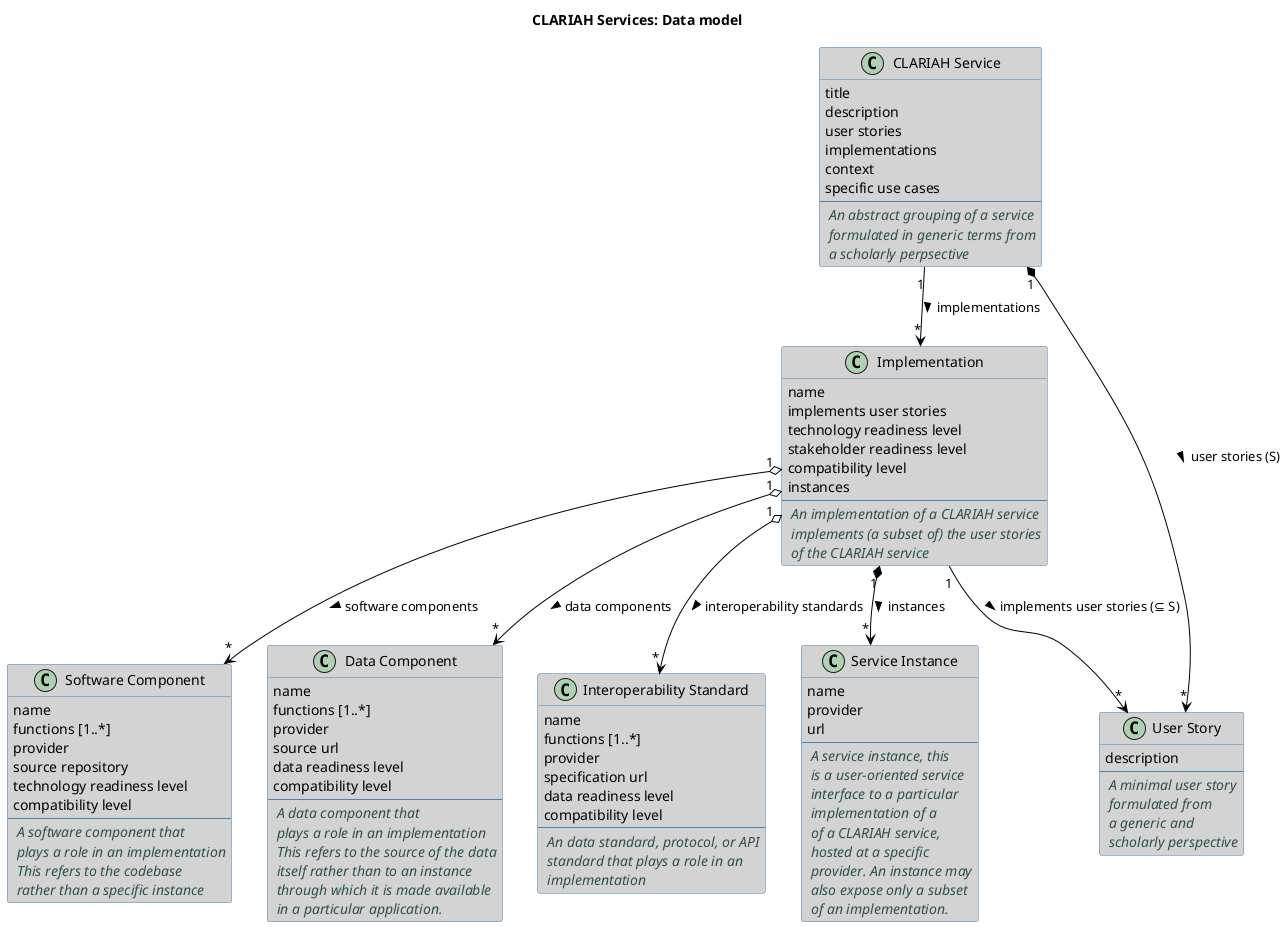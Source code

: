 @startuml


skinparam class {
    HeaderBackgroundColor LightSteelBlue
    BackgroundColor LightGray
    ArrowColor Black
    BorderColor SteelBlue
}

title "CLARIAH Services: Data model"


together {

    class "CLARIAH Service" {
        title
        description
        user stories
        implementations
        context
        specific use cases
        --
        <font color="DarkSlateGray"><i> An abstract grouping of a service</i>
        <font color="DarkSlateGray"><i> formulated in generic terms from</i>
        <font color="DarkSlateGray"><i> a scholarly perpsective</i>
    }


    class Implementation {
        name
        implements user stories
        technology readiness level
        stakeholder readiness level
        compatibility level
        instances
        --
        <font color="DarkSlateGray"><i> An implementation of a CLARIAH service
        <font color="DarkSlateGray"><i> implements (a subset of) the user stories
        <font color="DarkSlateGray"><i> of the CLARIAH service
    }


    class "Service Instance" {
        name
        provider
        url
        --
        <font color="DarkSlateGray"><i> A service instance, this
        <font color="DarkSlateGray"><i> is a user-oriented service
        <font color="DarkSlateGray"><i> interface to a particular
        <font color="DarkSlateGray"><i> implementation of a
        <font color="DarkSlateGray"><i> of a CLARIAH service,
        <font color="DarkSlateGray"><i> hosted at a specific
        <font color="DarkSlateGray"><i> provider. An instance may
        <font color="DarkSlateGray"><i> also expose only a subset
        <font color="DarkSlateGray"><i> of an implementation.
    }

}


class "User Story" {
    description
    --
    <font color="DarkSlateGray"><i> A minimal user story</i>
    <font color="DarkSlateGray"><i> formulated from</i>
    <font color="DarkSlateGray"><i> a generic and
    <font color="DarkSlateGray"><i> scholarly perspective</i>
}


class "Software Component" {
    name
    functions [1..*]
    provider
    source repository
    technology readiness level
    compatibility level
    --
    <font color="DarkSlateGray"><i> A software component that</i>
    <font color="DarkSlateGray"><i> plays a role in an implementation</i>
    <font color="DarkSlateGray"><i> This refers to the codebase</i>
    <font color="DarkSlateGray"><i> rather than a specific instance</i>
}

class "Data Component" {
    name
    functions [1..*]
    provider
    source url
    data readiness level
    compatibility level
    --
    <font color="DarkSlateGray"><i> A data component that</i>
    <font color="DarkSlateGray"><i> plays a role in an implementation</i>
    <font color="DarkSlateGray"><i> This refers to the source of the data
    <font color="DarkSlateGray"><i> itself rather than to an instance</i>
    <font color="DarkSlateGray"><i> through which it is made available</i>
    <font color="DarkSlateGray"><i> in a particular application.</i>
}


class "Interoperability Standard" {
    name
    functions [1..*]
    provider
    specification url
    data readiness level
    compatibility level
    --
    <font color="DarkSlateGray"><i> An data standard, protocol, or API</i>
    <font color="DarkSlateGray"><i> standard that plays a role in an</i>
    <font color="DarkSlateGray"><i> implementation</i>
}


"CLARIAH Service" "1" *--> "*" "User Story" : > user stories (S)
"CLARIAH Service" "1" --> "*" "Implementation" : > implementations
Implementation "1" --> "*" "User Story" : > implements user stories (⊆ S)

Implementation "1" o--> "*" "Software Component" : > software components
Implementation "1" o--> "*" "Data Component" : > data components
Implementation "1" o--> "*" "Interoperability Standard" : > interoperability standards

Implementation "1" *--> "*" "Service Instance" : > instances


@enduml

